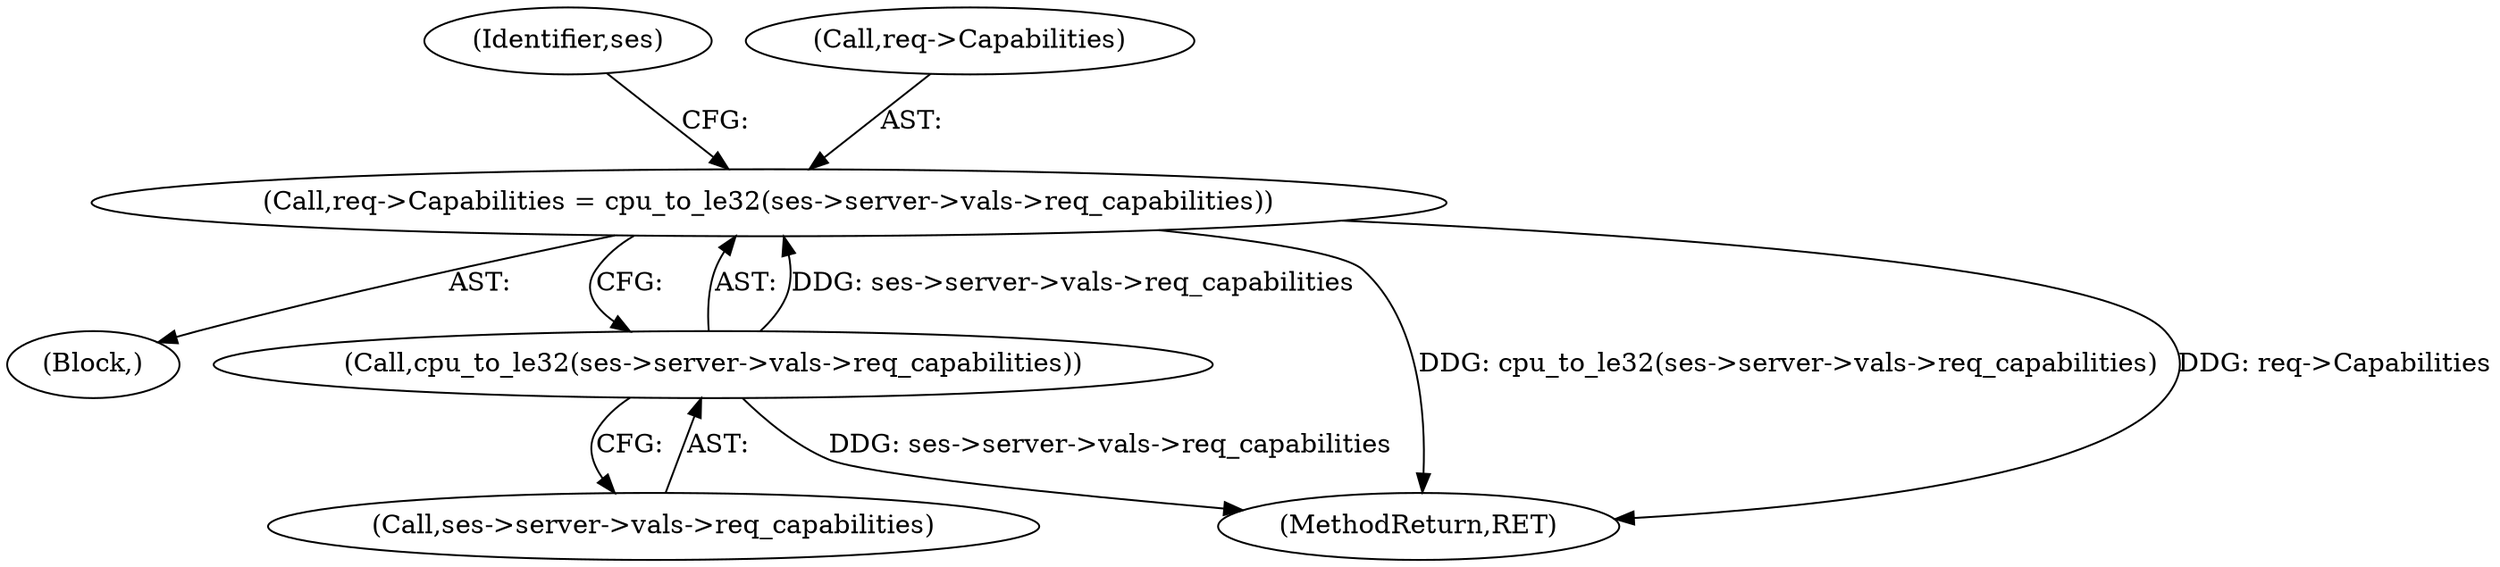 digraph "0_linux_b57a55e2200ede754e4dc9cce4ba9402544b9365@pointer" {
"1000332" [label="(Call,req->Capabilities = cpu_to_le32(ses->server->vals->req_capabilities))"];
"1000336" [label="(Call,cpu_to_le32(ses->server->vals->req_capabilities))"];
"1000337" [label="(Call,ses->server->vals->req_capabilities)"];
"1000114" [label="(Block,)"];
"1000349" [label="(Identifier,ses)"];
"1000336" [label="(Call,cpu_to_le32(ses->server->vals->req_capabilities))"];
"1000831" [label="(MethodReturn,RET)"];
"1000333" [label="(Call,req->Capabilities)"];
"1000332" [label="(Call,req->Capabilities = cpu_to_le32(ses->server->vals->req_capabilities))"];
"1000332" -> "1000114"  [label="AST: "];
"1000332" -> "1000336"  [label="CFG: "];
"1000333" -> "1000332"  [label="AST: "];
"1000336" -> "1000332"  [label="AST: "];
"1000349" -> "1000332"  [label="CFG: "];
"1000332" -> "1000831"  [label="DDG: cpu_to_le32(ses->server->vals->req_capabilities)"];
"1000332" -> "1000831"  [label="DDG: req->Capabilities"];
"1000336" -> "1000332"  [label="DDG: ses->server->vals->req_capabilities"];
"1000336" -> "1000337"  [label="CFG: "];
"1000337" -> "1000336"  [label="AST: "];
"1000336" -> "1000831"  [label="DDG: ses->server->vals->req_capabilities"];
}
